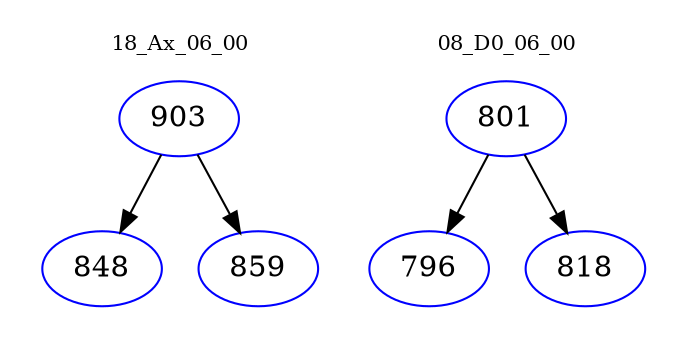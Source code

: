 digraph{
subgraph cluster_0 {
color = white
label = "18_Ax_06_00";
fontsize=10;
T0_903 [label="903", color="blue"]
T0_903 -> T0_848 [color="black"]
T0_848 [label="848", color="blue"]
T0_903 -> T0_859 [color="black"]
T0_859 [label="859", color="blue"]
}
subgraph cluster_1 {
color = white
label = "08_D0_06_00";
fontsize=10;
T1_801 [label="801", color="blue"]
T1_801 -> T1_796 [color="black"]
T1_796 [label="796", color="blue"]
T1_801 -> T1_818 [color="black"]
T1_818 [label="818", color="blue"]
}
}
